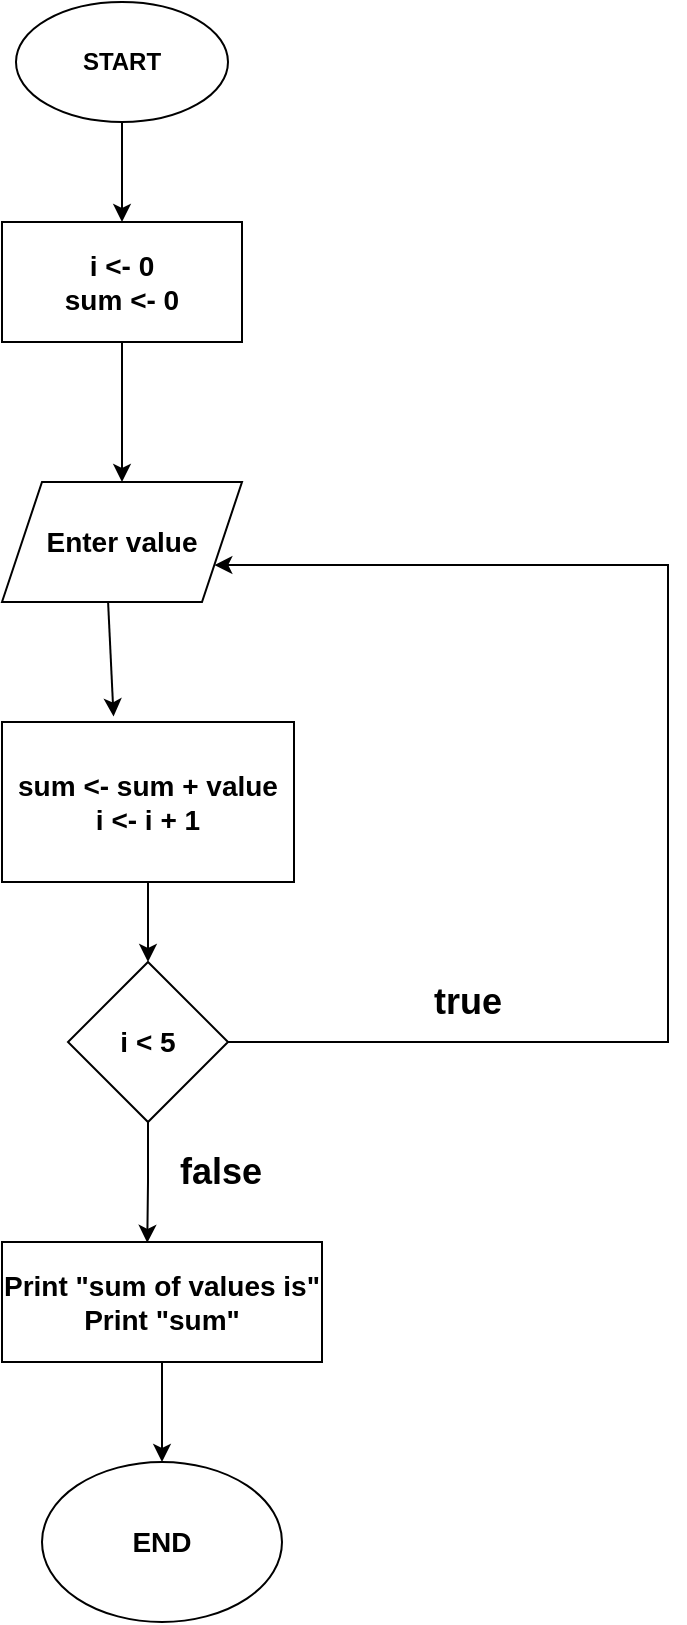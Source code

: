 <mxfile version="13.7.6" type="github"><diagram id="_TxHctAWW7d4Bg7CcFBW" name="Page-1"><mxGraphModel dx="1483" dy="881" grid="1" gridSize="10" guides="1" tooltips="1" connect="1" arrows="1" fold="1" page="1" pageScale="1" pageWidth="827" pageHeight="1169" math="0" shadow="0"><root><mxCell id="0"/><mxCell id="1" parent="0"/><mxCell id="Tjxn_wg9IWb1vbT_OhMn-10" style="edgeStyle=orthogonalEdgeStyle;rounded=0;orthogonalLoop=1;jettySize=auto;html=1;entryX=0.5;entryY=0;entryDx=0;entryDy=0;" edge="1" parent="1" source="Tjxn_wg9IWb1vbT_OhMn-1" target="Tjxn_wg9IWb1vbT_OhMn-2"><mxGeometry relative="1" as="geometry"/></mxCell><object label="&lt;b&gt;START&lt;/b&gt;" start="START" id="Tjxn_wg9IWb1vbT_OhMn-1"><mxCell style="ellipse;whiteSpace=wrap;html=1;" vertex="1" parent="1"><mxGeometry x="354" y="40" width="106" height="60" as="geometry"/></mxCell></object><mxCell id="Tjxn_wg9IWb1vbT_OhMn-12" style="edgeStyle=orthogonalEdgeStyle;rounded=0;orthogonalLoop=1;jettySize=auto;html=1;entryX=0.5;entryY=0;entryDx=0;entryDy=0;" edge="1" parent="1" source="Tjxn_wg9IWb1vbT_OhMn-2" target="Tjxn_wg9IWb1vbT_OhMn-3"><mxGeometry relative="1" as="geometry"/></mxCell><mxCell id="Tjxn_wg9IWb1vbT_OhMn-2" value="&lt;font style=&quot;font-size: 14px&quot;&gt;i &amp;lt;- 0&lt;br&gt;sum &amp;lt;- 0&lt;br&gt;&lt;/font&gt;" style="rounded=0;whiteSpace=wrap;html=1;fontStyle=1" vertex="1" parent="1"><mxGeometry x="347" y="150" width="120" height="60" as="geometry"/></mxCell><mxCell id="Tjxn_wg9IWb1vbT_OhMn-3" value="&lt;b&gt;&lt;font style=&quot;font-size: 14px&quot;&gt;Enter value&lt;/font&gt;&lt;/b&gt;" style="shape=parallelogram;perimeter=parallelogramPerimeter;whiteSpace=wrap;html=1;fixedSize=1;" vertex="1" parent="1"><mxGeometry x="347" y="280" width="120" height="60" as="geometry"/></mxCell><mxCell id="Tjxn_wg9IWb1vbT_OhMn-14" style="edgeStyle=orthogonalEdgeStyle;rounded=0;orthogonalLoop=1;jettySize=auto;html=1;entryX=0.5;entryY=0;entryDx=0;entryDy=0;" edge="1" parent="1" source="Tjxn_wg9IWb1vbT_OhMn-6" target="Tjxn_wg9IWb1vbT_OhMn-7"><mxGeometry relative="1" as="geometry"/></mxCell><mxCell id="Tjxn_wg9IWb1vbT_OhMn-6" value="&lt;b&gt;&lt;font style=&quot;font-size: 14px&quot;&gt;sum &amp;lt;- sum + value&lt;br&gt;i &amp;lt;- i + 1&lt;/font&gt;&lt;br&gt;&lt;/b&gt;" style="rounded=0;whiteSpace=wrap;html=1;" vertex="1" parent="1"><mxGeometry x="347" y="400" width="146" height="80" as="geometry"/></mxCell><mxCell id="Tjxn_wg9IWb1vbT_OhMn-16" style="edgeStyle=orthogonalEdgeStyle;rounded=0;orthogonalLoop=1;jettySize=auto;html=1;entryX=0.454;entryY=0.007;entryDx=0;entryDy=0;entryPerimeter=0;" edge="1" parent="1" source="Tjxn_wg9IWb1vbT_OhMn-7" target="Tjxn_wg9IWb1vbT_OhMn-8"><mxGeometry relative="1" as="geometry"/></mxCell><mxCell id="Tjxn_wg9IWb1vbT_OhMn-22" style="edgeStyle=orthogonalEdgeStyle;rounded=0;orthogonalLoop=1;jettySize=auto;html=1;entryX=1;entryY=0.75;entryDx=0;entryDy=0;" edge="1" parent="1" source="Tjxn_wg9IWb1vbT_OhMn-7" target="Tjxn_wg9IWb1vbT_OhMn-3"><mxGeometry relative="1" as="geometry"><mxPoint x="680" y="330" as="targetPoint"/><Array as="points"><mxPoint x="680" y="560"/><mxPoint x="680" y="322"/></Array></mxGeometry></mxCell><mxCell id="Tjxn_wg9IWb1vbT_OhMn-7" value="&lt;b&gt;&lt;font style=&quot;font-size: 14px&quot;&gt;i &amp;lt; 5&lt;/font&gt;&lt;/b&gt;" style="rhombus;whiteSpace=wrap;html=1;" vertex="1" parent="1"><mxGeometry x="380" y="520" width="80" height="80" as="geometry"/></mxCell><mxCell id="Tjxn_wg9IWb1vbT_OhMn-18" style="edgeStyle=orthogonalEdgeStyle;rounded=0;orthogonalLoop=1;jettySize=auto;html=1;entryX=0.5;entryY=0;entryDx=0;entryDy=0;" edge="1" parent="1" source="Tjxn_wg9IWb1vbT_OhMn-8" target="Tjxn_wg9IWb1vbT_OhMn-9"><mxGeometry relative="1" as="geometry"/></mxCell><mxCell id="Tjxn_wg9IWb1vbT_OhMn-8" value="&lt;font style=&quot;font-size: 14px&quot;&gt;&lt;b&gt;Print &quot;sum of values is&quot;&lt;br&gt;Print &quot;sum&quot;&lt;/b&gt;&lt;/font&gt;" style="rounded=0;whiteSpace=wrap;html=1;" vertex="1" parent="1"><mxGeometry x="347" y="660" width="160" height="60" as="geometry"/></mxCell><mxCell id="Tjxn_wg9IWb1vbT_OhMn-9" value="&lt;font style=&quot;font-size: 14px&quot;&gt;&lt;b&gt;END&lt;/b&gt;&lt;/font&gt;" style="ellipse;whiteSpace=wrap;html=1;" vertex="1" parent="1"><mxGeometry x="367" y="770" width="120" height="80" as="geometry"/></mxCell><mxCell id="Tjxn_wg9IWb1vbT_OhMn-26" value="" style="endArrow=classic;html=1;exitX=0.442;exitY=1;exitDx=0;exitDy=0;exitPerimeter=0;entryX=0.382;entryY=-0.035;entryDx=0;entryDy=0;entryPerimeter=0;" edge="1" parent="1" source="Tjxn_wg9IWb1vbT_OhMn-3" target="Tjxn_wg9IWb1vbT_OhMn-6"><mxGeometry width="50" height="50" relative="1" as="geometry"><mxPoint x="390" y="390" as="sourcePoint"/><mxPoint x="440" y="340" as="targetPoint"/></mxGeometry></mxCell><mxCell id="Tjxn_wg9IWb1vbT_OhMn-27" value="&lt;font style=&quot;font-size: 18px&quot;&gt;&lt;b&gt;true&lt;/b&gt;&lt;/font&gt;" style="text;html=1;strokeColor=none;fillColor=none;align=center;verticalAlign=middle;whiteSpace=wrap;rounded=0;" vertex="1" parent="1"><mxGeometry x="550" y="520" width="60" height="40" as="geometry"/></mxCell><mxCell id="Tjxn_wg9IWb1vbT_OhMn-28" value="&lt;font style=&quot;font-size: 18px&quot;&gt;&lt;b&gt;false&lt;/b&gt;&lt;/font&gt;" style="text;html=1;strokeColor=none;fillColor=none;align=center;verticalAlign=middle;whiteSpace=wrap;rounded=0;" vertex="1" parent="1"><mxGeometry x="430" y="610" width="53" height="30" as="geometry"/></mxCell></root></mxGraphModel></diagram></mxfile>